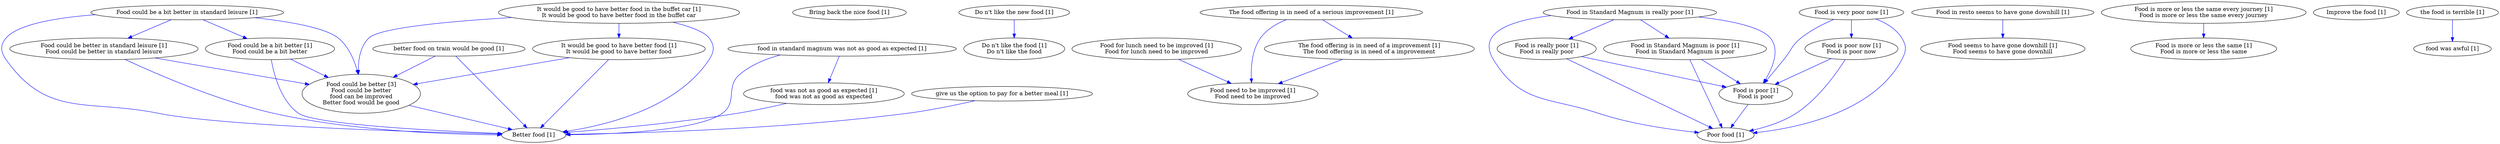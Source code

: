 digraph collapsedGraph {
"Food could be better [3]\nFood could be better\nfood can be improved\nBetter food would be good""Better food [1]""Bring back the nice food [1]""Do n't like the new food [1]""Do n't like the food [1]\nDo n't like the food""Food could be a bit better in standard leisure [1]""Food could be better in standard leisure [1]\nFood could be better in standard leisure""Food could be a bit better [1]\nFood could be a bit better""Food for lunch need to be improved [1]\nFood for lunch need to be improved""Food need to be improved [1]\nFood need to be improved""Food in Standard Magnum is really poor [1]""Food in Standard Magnum is poor [1]\nFood in Standard Magnum is poor""Food is poor [1]\nFood is poor""Food is really poor [1]\nFood is really poor""Food in resto seems to have gone downhill [1]""Food seems to have gone downhill [1]\nFood seems to have gone downhill""Food is more or less the same every journey [1]\nFood is more or less the same every journey""Food is more or less the same [1]\nFood is more or less the same""Food is very poor now [1]""Food is poor now [1]\nFood is poor now""Improve the food [1]""It would be good to have better food in the buffet car [1]\nIt would be good to have better food in the buffet car""It would be good to have better food [1]\nIt would be good to have better food""Poor food [1]""The food offering is in need of a serious improvement [1]""The food offering is in need of a improvement [1]\nThe food offering is in need of a improvement""better food on train would be good [1]""food in standard magnum was not as good as expected [1]""food was not as good as expected [1]\nfood was not as good as expected""food was awful [1]""give us the option to pay for a better meal [1]""the food is terrible [1]""Food could be better [3]\nFood could be better\nfood can be improved\nBetter food would be good" -> "Better food [1]" [color=blue]
"Do n't like the new food [1]" -> "Do n't like the food [1]\nDo n't like the food" [color=blue]
"Food could be a bit better in standard leisure [1]" -> "Food could be better in standard leisure [1]\nFood could be better in standard leisure" [color=blue]
"Food could be a bit better in standard leisure [1]" -> "Food could be a bit better [1]\nFood could be a bit better" [color=blue]
"Food could be better in standard leisure [1]\nFood could be better in standard leisure" -> "Better food [1]" [color=blue]
"Food could be better in standard leisure [1]\nFood could be better in standard leisure" -> "Food could be better [3]\nFood could be better\nfood can be improved\nBetter food would be good" [color=blue]
"Food for lunch need to be improved [1]\nFood for lunch need to be improved" -> "Food need to be improved [1]\nFood need to be improved" [color=blue]
"Food in Standard Magnum is really poor [1]" -> "Food in Standard Magnum is poor [1]\nFood in Standard Magnum is poor" [color=blue]
"Food in Standard Magnum is poor [1]\nFood in Standard Magnum is poor" -> "Food is poor [1]\nFood is poor" [color=blue]
"Food in Standard Magnum is really poor [1]" -> "Food is really poor [1]\nFood is really poor" [color=blue]
"Food is really poor [1]\nFood is really poor" -> "Food is poor [1]\nFood is poor" [color=blue]
"Food in Standard Magnum is really poor [1]" -> "Food is poor [1]\nFood is poor" [color=blue]
"Food in resto seems to have gone downhill [1]" -> "Food seems to have gone downhill [1]\nFood seems to have gone downhill" [color=blue]
"Food is more or less the same every journey [1]\nFood is more or less the same every journey" -> "Food is more or less the same [1]\nFood is more or less the same" [color=blue]
"Food is very poor now [1]" -> "Food is poor now [1]\nFood is poor now" [color=blue]
"Food is very poor now [1]" -> "Food is poor [1]\nFood is poor" [color=blue]
"Food is poor now [1]\nFood is poor now" -> "Food is poor [1]\nFood is poor" [color=blue]
"It would be good to have better food in the buffet car [1]\nIt would be good to have better food in the buffet car" -> "It would be good to have better food [1]\nIt would be good to have better food" [color=blue]
"It would be good to have better food in the buffet car [1]\nIt would be good to have better food in the buffet car" -> "Better food [1]" [color=blue]
"It would be good to have better food in the buffet car [1]\nIt would be good to have better food in the buffet car" -> "Food could be better [3]\nFood could be better\nfood can be improved\nBetter food would be good" [color=blue]
"It would be good to have better food [1]\nIt would be good to have better food" -> "Better food [1]" [color=blue]
"It would be good to have better food [1]\nIt would be good to have better food" -> "Food could be better [3]\nFood could be better\nfood can be improved\nBetter food would be good" [color=blue]
"Food in Standard Magnum is really poor [1]" -> "Poor food [1]" [color=blue]
"Food in Standard Magnum is poor [1]\nFood in Standard Magnum is poor" -> "Poor food [1]" [color=blue]
"Food is poor [1]\nFood is poor" -> "Poor food [1]" [color=blue]
"Food is really poor [1]\nFood is really poor" -> "Poor food [1]" [color=blue]
"Food is very poor now [1]" -> "Poor food [1]" [color=blue]
"Food is poor now [1]\nFood is poor now" -> "Poor food [1]" [color=blue]
"The food offering is in need of a serious improvement [1]" -> "The food offering is in need of a improvement [1]\nThe food offering is in need of a improvement" [color=blue]
"The food offering is in need of a serious improvement [1]" -> "Food need to be improved [1]\nFood need to be improved" [color=blue]
"The food offering is in need of a improvement [1]\nThe food offering is in need of a improvement" -> "Food need to be improved [1]\nFood need to be improved" [color=blue]
"better food on train would be good [1]" -> "Better food [1]" [color=blue]
"better food on train would be good [1]" -> "Food could be better [3]\nFood could be better\nfood can be improved\nBetter food would be good" [color=blue]
"Food could be a bit better in standard leisure [1]" -> "Food could be better [3]\nFood could be better\nfood can be improved\nBetter food would be good" [color=blue]
"Food could be a bit better [1]\nFood could be a bit better" -> "Food could be better [3]\nFood could be better\nfood can be improved\nBetter food would be good" [color=blue]
"food in standard magnum was not as good as expected [1]" -> "food was not as good as expected [1]\nfood was not as good as expected" [color=blue]
"food in standard magnum was not as good as expected [1]" -> "Better food [1]" [color=blue]
"food was not as good as expected [1]\nfood was not as good as expected" -> "Better food [1]" [color=blue]
"give us the option to pay for a better meal [1]" -> "Better food [1]" [color=blue]
"the food is terrible [1]" -> "food was awful [1]" [color=blue]
"Food could be a bit better in standard leisure [1]" -> "Better food [1]" [color=blue]
"Food could be a bit better [1]\nFood could be a bit better" -> "Better food [1]" [color=blue]
}